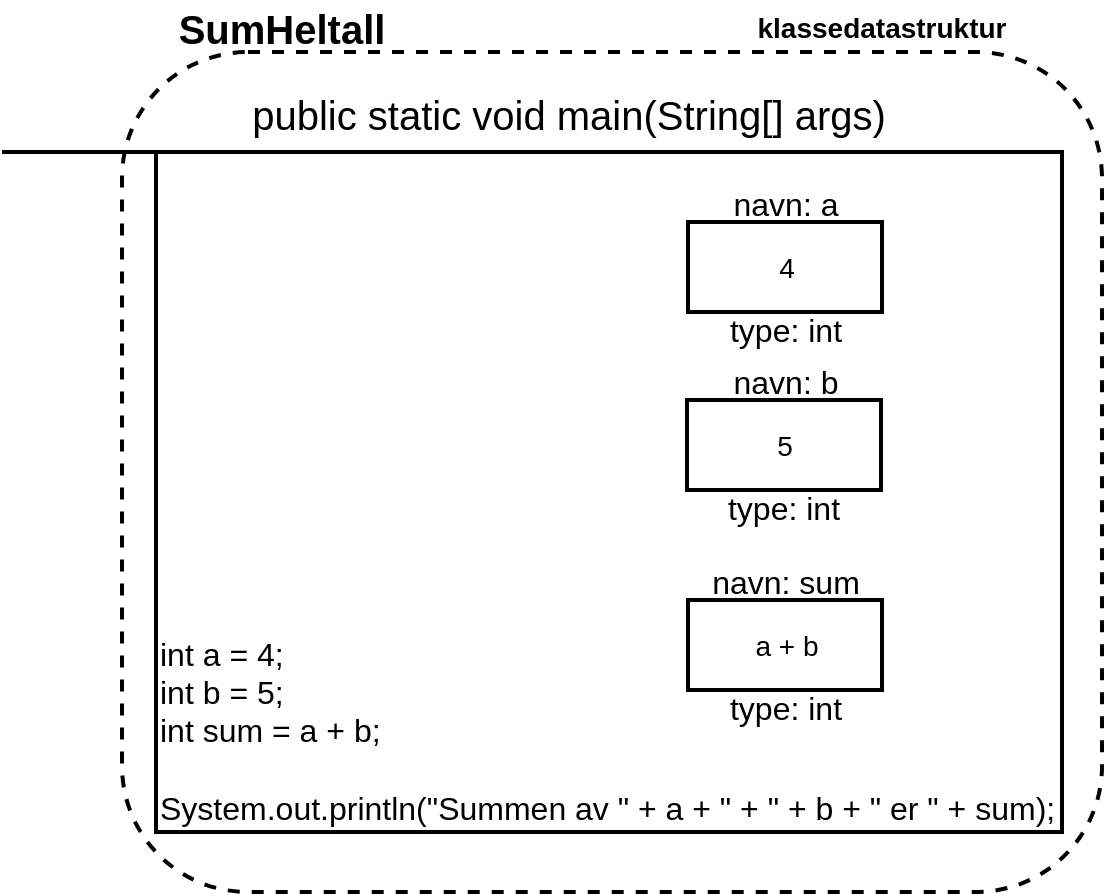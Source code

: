 <mxfile version="16.1.2" type="device"><diagram id="HG4eqDtjmc-TstIMKks0" name="Page-1"><mxGraphModel dx="1036" dy="648" grid="1" gridSize="10" guides="1" tooltips="1" connect="1" arrows="1" fold="1" page="1" pageScale="1" pageWidth="827" pageHeight="1169" math="0" shadow="0"><root><mxCell id="0"/><mxCell id="1" parent="0"/><mxCell id="axGDMOAmLB428apbF4T3-27" value="" style="rounded=1;whiteSpace=wrap;html=1;fillColor=none;strokeWidth=2;dashed=1;fontSize=14;" vertex="1" parent="1"><mxGeometry x="220" y="150" width="490" height="420" as="geometry"/></mxCell><mxCell id="axGDMOAmLB428apbF4T3-28" value="klassedatastruktur" style="text;align=center;fontStyle=1;verticalAlign=middle;spacingLeft=3;spacingRight=3;strokeColor=none;rotatable=0;points=[[0,0.5],[1,0.5]];portConstraint=eastwest;dashed=1;fontSize=14;fillColor=none;rounded=1;" vertex="1" parent="1"><mxGeometry x="560" y="124" width="80" height="26" as="geometry"/></mxCell><mxCell id="axGDMOAmLB428apbF4T3-29" value="SumHeltall" style="text;align=center;fontStyle=1;verticalAlign=middle;spacingLeft=3;spacingRight=3;strokeColor=none;rotatable=0;points=[[0,0.5],[1,0.5]];portConstraint=eastwest;dashed=1;fontSize=20;fillColor=none;rounded=1;" vertex="1" parent="1"><mxGeometry x="260" y="124" width="80" height="26" as="geometry"/></mxCell><mxCell id="axGDMOAmLB428apbF4T3-30" value="int a = 4;&lt;br&gt;int b = 5;&lt;br&gt;int sum = a + b;&lt;br&gt;&lt;br&gt;System.out.println(&quot;Summen av &quot; + a + &quot; + &quot; + b + &quot; er &quot; + sum);" style="html=1;fontSize=16;strokeWidth=2;fillColor=none;align=left;verticalAlign=bottom;rounded=0;" vertex="1" parent="1"><mxGeometry x="237" y="200" width="453" height="340" as="geometry"/></mxCell><mxCell id="axGDMOAmLB428apbF4T3-31" value="" style="line;strokeWidth=2;fillColor=none;align=left;verticalAlign=middle;spacingTop=-1;spacingLeft=3;spacingRight=3;rotatable=0;labelPosition=right;points=[];portConstraint=eastwest;fontSize=16;spacing=2;rounded=1;" vertex="1" parent="1"><mxGeometry x="160" y="196" width="77" height="8" as="geometry"/></mxCell><mxCell id="axGDMOAmLB428apbF4T3-32" value="public static void main(String[] args)" style="text;html=1;strokeColor=none;fillColor=none;align=center;verticalAlign=middle;whiteSpace=wrap;rounded=0;fontSize=20;" vertex="1" parent="1"><mxGeometry x="278" y="166" width="331" height="30" as="geometry"/></mxCell><mxCell id="axGDMOAmLB428apbF4T3-34" value="4" style="html=1;fontSize=14;strokeWidth=2;fillColor=none;rounded=0;" vertex="1" parent="1"><mxGeometry x="503" y="235" width="97" height="45" as="geometry"/></mxCell><mxCell id="axGDMOAmLB428apbF4T3-35" value="navn: a" style="text;html=1;strokeColor=none;fillColor=none;align=center;verticalAlign=middle;whiteSpace=wrap;rounded=0;fontSize=16;" vertex="1" parent="1"><mxGeometry x="480" y="211" width="144" height="30" as="geometry"/></mxCell><mxCell id="axGDMOAmLB428apbF4T3-36" value="type: int" style="text;html=1;strokeColor=none;fillColor=none;align=center;verticalAlign=middle;whiteSpace=wrap;rounded=0;fontSize=16;" vertex="1" parent="1"><mxGeometry x="491.5" y="274" width="120" height="30" as="geometry"/></mxCell><mxCell id="axGDMOAmLB428apbF4T3-37" value="5" style="html=1;fontSize=14;strokeWidth=2;fillColor=none;rounded=0;" vertex="1" parent="1"><mxGeometry x="502.5" y="324" width="97" height="45" as="geometry"/></mxCell><mxCell id="axGDMOAmLB428apbF4T3-38" value="navn: b" style="text;html=1;strokeColor=none;fillColor=none;align=center;verticalAlign=middle;whiteSpace=wrap;rounded=0;fontSize=16;" vertex="1" parent="1"><mxGeometry x="479.5" y="300" width="144" height="30" as="geometry"/></mxCell><mxCell id="axGDMOAmLB428apbF4T3-39" value="type: int" style="text;html=1;strokeColor=none;fillColor=none;align=center;verticalAlign=middle;whiteSpace=wrap;rounded=0;fontSize=16;" vertex="1" parent="1"><mxGeometry x="491" y="363" width="120" height="30" as="geometry"/></mxCell><mxCell id="axGDMOAmLB428apbF4T3-40" value="a + b" style="html=1;fontSize=14;strokeWidth=2;fillColor=none;rounded=0;" vertex="1" parent="1"><mxGeometry x="503" y="424" width="97" height="45" as="geometry"/></mxCell><mxCell id="axGDMOAmLB428apbF4T3-41" value="navn: sum" style="text;html=1;strokeColor=none;fillColor=none;align=center;verticalAlign=middle;whiteSpace=wrap;rounded=0;fontSize=16;" vertex="1" parent="1"><mxGeometry x="480" y="400" width="144" height="30" as="geometry"/></mxCell><mxCell id="axGDMOAmLB428apbF4T3-42" value="type: int" style="text;html=1;strokeColor=none;fillColor=none;align=center;verticalAlign=middle;whiteSpace=wrap;rounded=0;fontSize=16;" vertex="1" parent="1"><mxGeometry x="491.5" y="463" width="120" height="30" as="geometry"/></mxCell></root></mxGraphModel></diagram></mxfile>